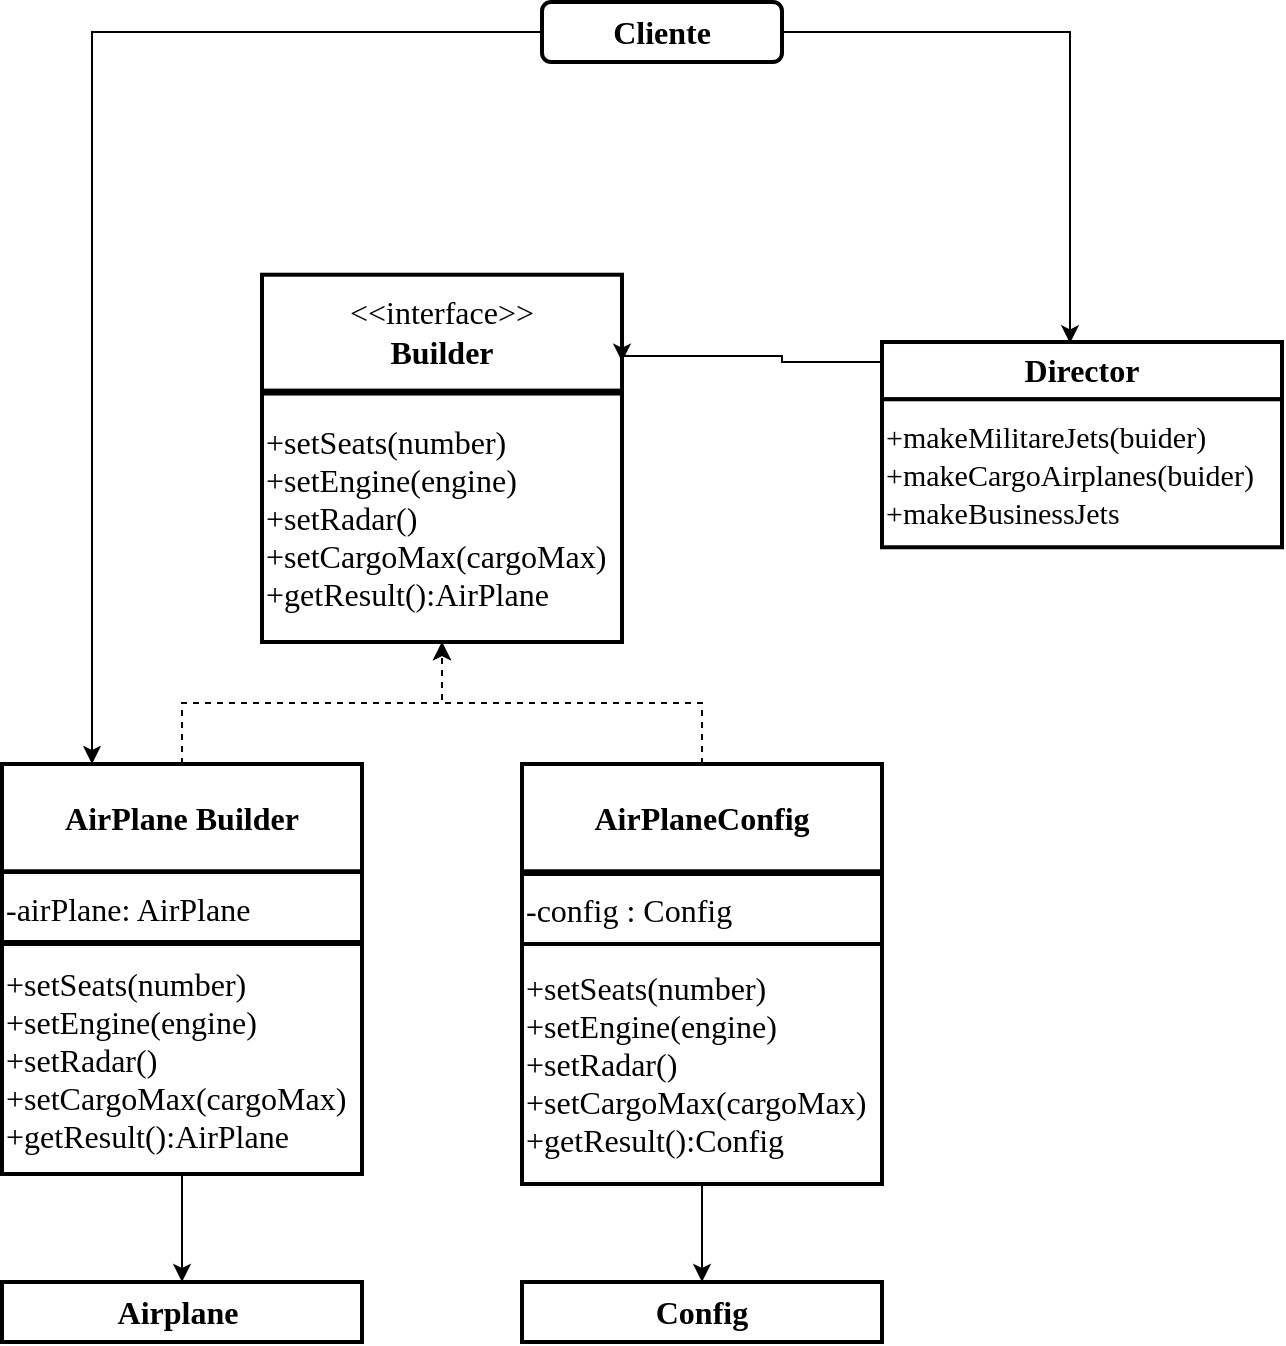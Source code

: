 <mxfile version="13.5.5" type="github">
  <diagram id="C5RBs43oDa-KdzZeNtuy" name="Page-1">
    <mxGraphModel dx="493" dy="885" grid="1" gridSize="10" guides="1" tooltips="1" connect="1" arrows="1" fold="1" page="1" pageScale="1" pageWidth="827" pageHeight="1169" math="0" shadow="0">
      <root>
        <mxCell id="WIyWlLk6GJQsqaUBKTNV-0" />
        <mxCell id="WIyWlLk6GJQsqaUBKTNV-1" parent="WIyWlLk6GJQsqaUBKTNV-0" />
        <mxCell id="1Zjkm3QWPO95KbElEyYc-10" style="edgeStyle=orthogonalEdgeStyle;rounded=0;orthogonalLoop=1;jettySize=auto;html=1;entryX=0.47;entryY=0.022;entryDx=0;entryDy=0;entryPerimeter=0;fontFamily=Times New Roman;fontSize=16;" edge="1" parent="WIyWlLk6GJQsqaUBKTNV-1" source="1Zjkm3QWPO95KbElEyYc-0" target="1Zjkm3QWPO95KbElEyYc-1">
          <mxGeometry relative="1" as="geometry" />
        </mxCell>
        <mxCell id="1Zjkm3QWPO95KbElEyYc-32" style="edgeStyle=orthogonalEdgeStyle;rounded=0;sketch=0;jumpStyle=none;orthogonalLoop=1;jettySize=auto;html=1;entryX=0.25;entryY=0;entryDx=0;entryDy=0;endArrow=classic;endFill=1;strokeColor=#000000;fontFamily=Times New Roman;fontSize=16;" edge="1" parent="WIyWlLk6GJQsqaUBKTNV-1" source="1Zjkm3QWPO95KbElEyYc-0" target="1Zjkm3QWPO95KbElEyYc-18">
          <mxGeometry relative="1" as="geometry" />
        </mxCell>
        <mxCell id="1Zjkm3QWPO95KbElEyYc-0" value="Cliente&lt;br style=&quot;font-size: 16px;&quot;&gt;" style="rounded=1;whiteSpace=wrap;html=1;strokeWidth=2;glass=0;sketch=0;labelBackgroundColor=none;labelBorderColor=none;fontFamily=Times New Roman;fontStyle=1;spacing=2;fontSize=16;" vertex="1" parent="WIyWlLk6GJQsqaUBKTNV-1">
          <mxGeometry x="380" y="350" width="120" height="30" as="geometry" />
        </mxCell>
        <mxCell id="1Zjkm3QWPO95KbElEyYc-9" value="" style="group" vertex="1" connectable="0" parent="WIyWlLk6GJQsqaUBKTNV-1">
          <mxGeometry x="550" y="520.004" width="200" height="102.636" as="geometry" />
        </mxCell>
        <mxCell id="1Zjkm3QWPO95KbElEyYc-1" value="&lt;b&gt;Director&lt;/b&gt;" style="rounded=0;whiteSpace=wrap;html=1;glass=0;labelBackgroundColor=none;sketch=0;strokeWidth=2;fontFamily=Times New Roman;fontSize=16;shadow=0;" vertex="1" parent="1Zjkm3QWPO95KbElEyYc-9">
          <mxGeometry width="200" height="28.64" as="geometry" />
        </mxCell>
        <mxCell id="1Zjkm3QWPO95KbElEyYc-3" value="&lt;font style=&quot;font-size: 15px&quot;&gt;+makeMilitareJets(buider)&lt;br&gt;+makeCargoAirplanes(buider)&lt;br&gt;+makeBusinessJets&lt;/font&gt;" style="rounded=0;html=1;glass=0;labelBackgroundColor=none;sketch=0;strokeWidth=2;fontFamily=Times New Roman;fontSize=16;shadow=0;align=left;" vertex="1" parent="1Zjkm3QWPO95KbElEyYc-9">
          <mxGeometry y="28.636" width="200" height="74" as="geometry" />
        </mxCell>
        <mxCell id="1Zjkm3QWPO95KbElEyYc-8" style="edgeStyle=orthogonalEdgeStyle;rounded=0;orthogonalLoop=1;jettySize=auto;html=1;exitX=0.5;exitY=1;exitDx=0;exitDy=0;fontFamily=Times New Roman;fontSize=16;" edge="1" parent="1Zjkm3QWPO95KbElEyYc-9" source="1Zjkm3QWPO95KbElEyYc-1" target="1Zjkm3QWPO95KbElEyYc-1">
          <mxGeometry relative="1" as="geometry" />
        </mxCell>
        <mxCell id="1Zjkm3QWPO95KbElEyYc-14" value="" style="group;labelBorderColor=none;gradientDirection=north;rounded=0;glass=0;shadow=0;sketch=0;arcSize=0;" vertex="1" connectable="0" parent="WIyWlLk6GJQsqaUBKTNV-1">
          <mxGeometry x="240" y="486.36" width="180" height="183.64" as="geometry" />
        </mxCell>
        <mxCell id="1Zjkm3QWPO95KbElEyYc-11" value="&amp;lt;&amp;lt;interface&amp;gt;&amp;gt;&lt;br&gt;&lt;b&gt;Builder&lt;/b&gt;" style="rounded=0;whiteSpace=wrap;html=1;shadow=0;glass=0;sketch=0;strokeWidth=2;fontFamily=Times New Roman;fontSize=16;align=center;" vertex="1" parent="1Zjkm3QWPO95KbElEyYc-14">
          <mxGeometry width="180" height="57.944" as="geometry" />
        </mxCell>
        <mxCell id="1Zjkm3QWPO95KbElEyYc-13" value="+setSeats(number)&lt;br&gt;+setEngine(engine)&lt;br&gt;+setRadar()&lt;br&gt;+setCargoMax(cargoMax)&lt;br&gt;+getResult():AirPlane" style="rounded=0;whiteSpace=wrap;html=1;shadow=0;glass=0;sketch=0;strokeWidth=2;fontFamily=Times New Roman;fontSize=16;align=left;" vertex="1" parent="1Zjkm3QWPO95KbElEyYc-14">
          <mxGeometry y="59.413" width="180" height="124.227" as="geometry" />
        </mxCell>
        <mxCell id="1Zjkm3QWPO95KbElEyYc-15" style="edgeStyle=orthogonalEdgeStyle;rounded=0;orthogonalLoop=1;jettySize=auto;html=1;fontFamily=Times New Roman;fontSize=16;entryX=1;entryY=0.75;entryDx=0;entryDy=0;endArrow=classic;endFill=1;" edge="1" parent="WIyWlLk6GJQsqaUBKTNV-1" source="1Zjkm3QWPO95KbElEyYc-1" target="1Zjkm3QWPO95KbElEyYc-11">
          <mxGeometry relative="1" as="geometry">
            <mxPoint x="470" y="510" as="targetPoint" />
            <Array as="points">
              <mxPoint x="500" y="530" />
              <mxPoint x="500" y="527" />
              <mxPoint x="420" y="527" />
            </Array>
          </mxGeometry>
        </mxCell>
        <mxCell id="1Zjkm3QWPO95KbElEyYc-17" value="" style="group;labelBorderColor=none;gradientDirection=north;rounded=0;glass=0;shadow=0;sketch=0;arcSize=0;" vertex="1" connectable="0" parent="WIyWlLk6GJQsqaUBKTNV-1">
          <mxGeometry x="110" y="731" width="180" height="170" as="geometry" />
        </mxCell>
        <mxCell id="1Zjkm3QWPO95KbElEyYc-18" value="&lt;b&gt;AirPlane Builder&lt;/b&gt;" style="rounded=0;whiteSpace=wrap;html=1;shadow=0;glass=0;sketch=0;strokeWidth=2;fontFamily=Times New Roman;fontSize=16;align=center;" vertex="1" parent="1Zjkm3QWPO95KbElEyYc-17">
          <mxGeometry width="180" height="53.64" as="geometry" />
        </mxCell>
        <mxCell id="1Zjkm3QWPO95KbElEyYc-20" value="" style="group;labelBorderColor=none;gradientDirection=north;rounded=0;glass=0;shadow=0;sketch=0;arcSize=0;fillColor=#ffffff;" vertex="1" connectable="0" parent="WIyWlLk6GJQsqaUBKTNV-1">
          <mxGeometry x="370" y="731" width="180" height="210" as="geometry" />
        </mxCell>
        <mxCell id="1Zjkm3QWPO95KbElEyYc-21" value="&lt;b&gt;AirPlaneConfig&lt;/b&gt;" style="rounded=0;whiteSpace=wrap;html=1;shadow=0;glass=0;sketch=0;strokeWidth=2;fontFamily=Times New Roman;fontSize=16;align=center;" vertex="1" parent="1Zjkm3QWPO95KbElEyYc-20">
          <mxGeometry width="180" height="53.64" as="geometry" />
        </mxCell>
        <mxCell id="1Zjkm3QWPO95KbElEyYc-22" value="+setSeats(number)&lt;br&gt;+setEngine(engine)&lt;br&gt;+setRadar()&lt;br&gt;+setCargoMax(cargoMax)&lt;br&gt;+getResult():Config" style="rounded=0;whiteSpace=wrap;html=1;shadow=0;glass=0;sketch=0;strokeWidth=2;fontFamily=Times New Roman;fontSize=16;align=left;" vertex="1" parent="1Zjkm3QWPO95KbElEyYc-20">
          <mxGeometry y="90" width="180" height="120" as="geometry" />
        </mxCell>
        <mxCell id="1Zjkm3QWPO95KbElEyYc-25" value="-config : Config" style="rounded=0;whiteSpace=wrap;html=1;shadow=0;glass=0;sketch=0;strokeColor=#000000;strokeWidth=2;fillColor=none;gradientColor=none;fontFamily=Times New Roman;fontSize=16;align=left;" vertex="1" parent="1Zjkm3QWPO95KbElEyYc-20">
          <mxGeometry y="55" width="180" height="35" as="geometry" />
        </mxCell>
        <mxCell id="1Zjkm3QWPO95KbElEyYc-24" value="-airPlane: AirPlane" style="rounded=0;shadow=0;glass=0;sketch=0;strokeColor=#000000;strokeWidth=2;gradientColor=none;fontFamily=Times New Roman;fontSize=16;align=left;labelBackgroundColor=none;labelBorderColor=none;" vertex="1" parent="WIyWlLk6GJQsqaUBKTNV-1">
          <mxGeometry x="110" y="785" width="180" height="35" as="geometry" />
        </mxCell>
        <mxCell id="1Zjkm3QWPO95KbElEyYc-29" value="" style="edgeStyle=orthogonalEdgeStyle;rounded=0;orthogonalLoop=1;jettySize=auto;html=1;fontFamily=Times New Roman;fontSize=16;" edge="1" parent="WIyWlLk6GJQsqaUBKTNV-1" source="1Zjkm3QWPO95KbElEyYc-19" target="1Zjkm3QWPO95KbElEyYc-26">
          <mxGeometry relative="1" as="geometry" />
        </mxCell>
        <mxCell id="1Zjkm3QWPO95KbElEyYc-19" value="+setSeats(number)&lt;br&gt;+setEngine(engine)&lt;br&gt;+setRadar()&lt;br&gt;+setCargoMax(cargoMax)&lt;br&gt;+getResult():AirPlane" style="rounded=0;whiteSpace=wrap;html=1;shadow=0;glass=0;sketch=0;strokeWidth=2;fontFamily=Times New Roman;fontSize=16;align=left;" vertex="1" parent="WIyWlLk6GJQsqaUBKTNV-1">
          <mxGeometry x="110" y="821" width="180" height="115" as="geometry" />
        </mxCell>
        <mxCell id="1Zjkm3QWPO95KbElEyYc-26" value="&lt;b&gt;Airplane&amp;nbsp;&lt;/b&gt;" style="rounded=0;whiteSpace=wrap;html=1;shadow=0;glass=0;labelBackgroundColor=none;sketch=0;strokeColor=#000000;strokeWidth=2;fillColor=#ffffff;gradientColor=none;fontFamily=Times New Roman;fontSize=16;align=center;" vertex="1" parent="WIyWlLk6GJQsqaUBKTNV-1">
          <mxGeometry x="110" y="990" width="180" height="30" as="geometry" />
        </mxCell>
        <mxCell id="1Zjkm3QWPO95KbElEyYc-27" value="&lt;b&gt;Config&lt;/b&gt;" style="rounded=0;whiteSpace=wrap;html=1;shadow=0;glass=0;labelBackgroundColor=none;sketch=0;strokeColor=#000000;strokeWidth=2;fillColor=#ffffff;gradientColor=none;fontFamily=Times New Roman;fontSize=16;align=center;" vertex="1" parent="WIyWlLk6GJQsqaUBKTNV-1">
          <mxGeometry x="370" y="990" width="180" height="30" as="geometry" />
        </mxCell>
        <mxCell id="1Zjkm3QWPO95KbElEyYc-28" value="" style="edgeStyle=orthogonalEdgeStyle;rounded=0;orthogonalLoop=1;jettySize=auto;html=1;fontFamily=Times New Roman;fontSize=16;" edge="1" parent="WIyWlLk6GJQsqaUBKTNV-1" source="1Zjkm3QWPO95KbElEyYc-22" target="1Zjkm3QWPO95KbElEyYc-27">
          <mxGeometry relative="1" as="geometry" />
        </mxCell>
        <mxCell id="1Zjkm3QWPO95KbElEyYc-30" style="edgeStyle=orthogonalEdgeStyle;orthogonalLoop=1;jettySize=auto;html=1;fontFamily=Times New Roman;fontSize=16;rounded=0;jumpStyle=none;sketch=0;dashed=1;" edge="1" parent="WIyWlLk6GJQsqaUBKTNV-1" source="1Zjkm3QWPO95KbElEyYc-18" target="1Zjkm3QWPO95KbElEyYc-13">
          <mxGeometry relative="1" as="geometry" />
        </mxCell>
        <mxCell id="1Zjkm3QWPO95KbElEyYc-31" style="edgeStyle=orthogonalEdgeStyle;orthogonalLoop=1;jettySize=auto;html=1;fontFamily=Times New Roman;fontSize=16;rounded=0;jumpStyle=none;sketch=0;dashed=1;" edge="1" parent="WIyWlLk6GJQsqaUBKTNV-1" source="1Zjkm3QWPO95KbElEyYc-21" target="1Zjkm3QWPO95KbElEyYc-13">
          <mxGeometry relative="1" as="geometry" />
        </mxCell>
      </root>
    </mxGraphModel>
  </diagram>
</mxfile>
